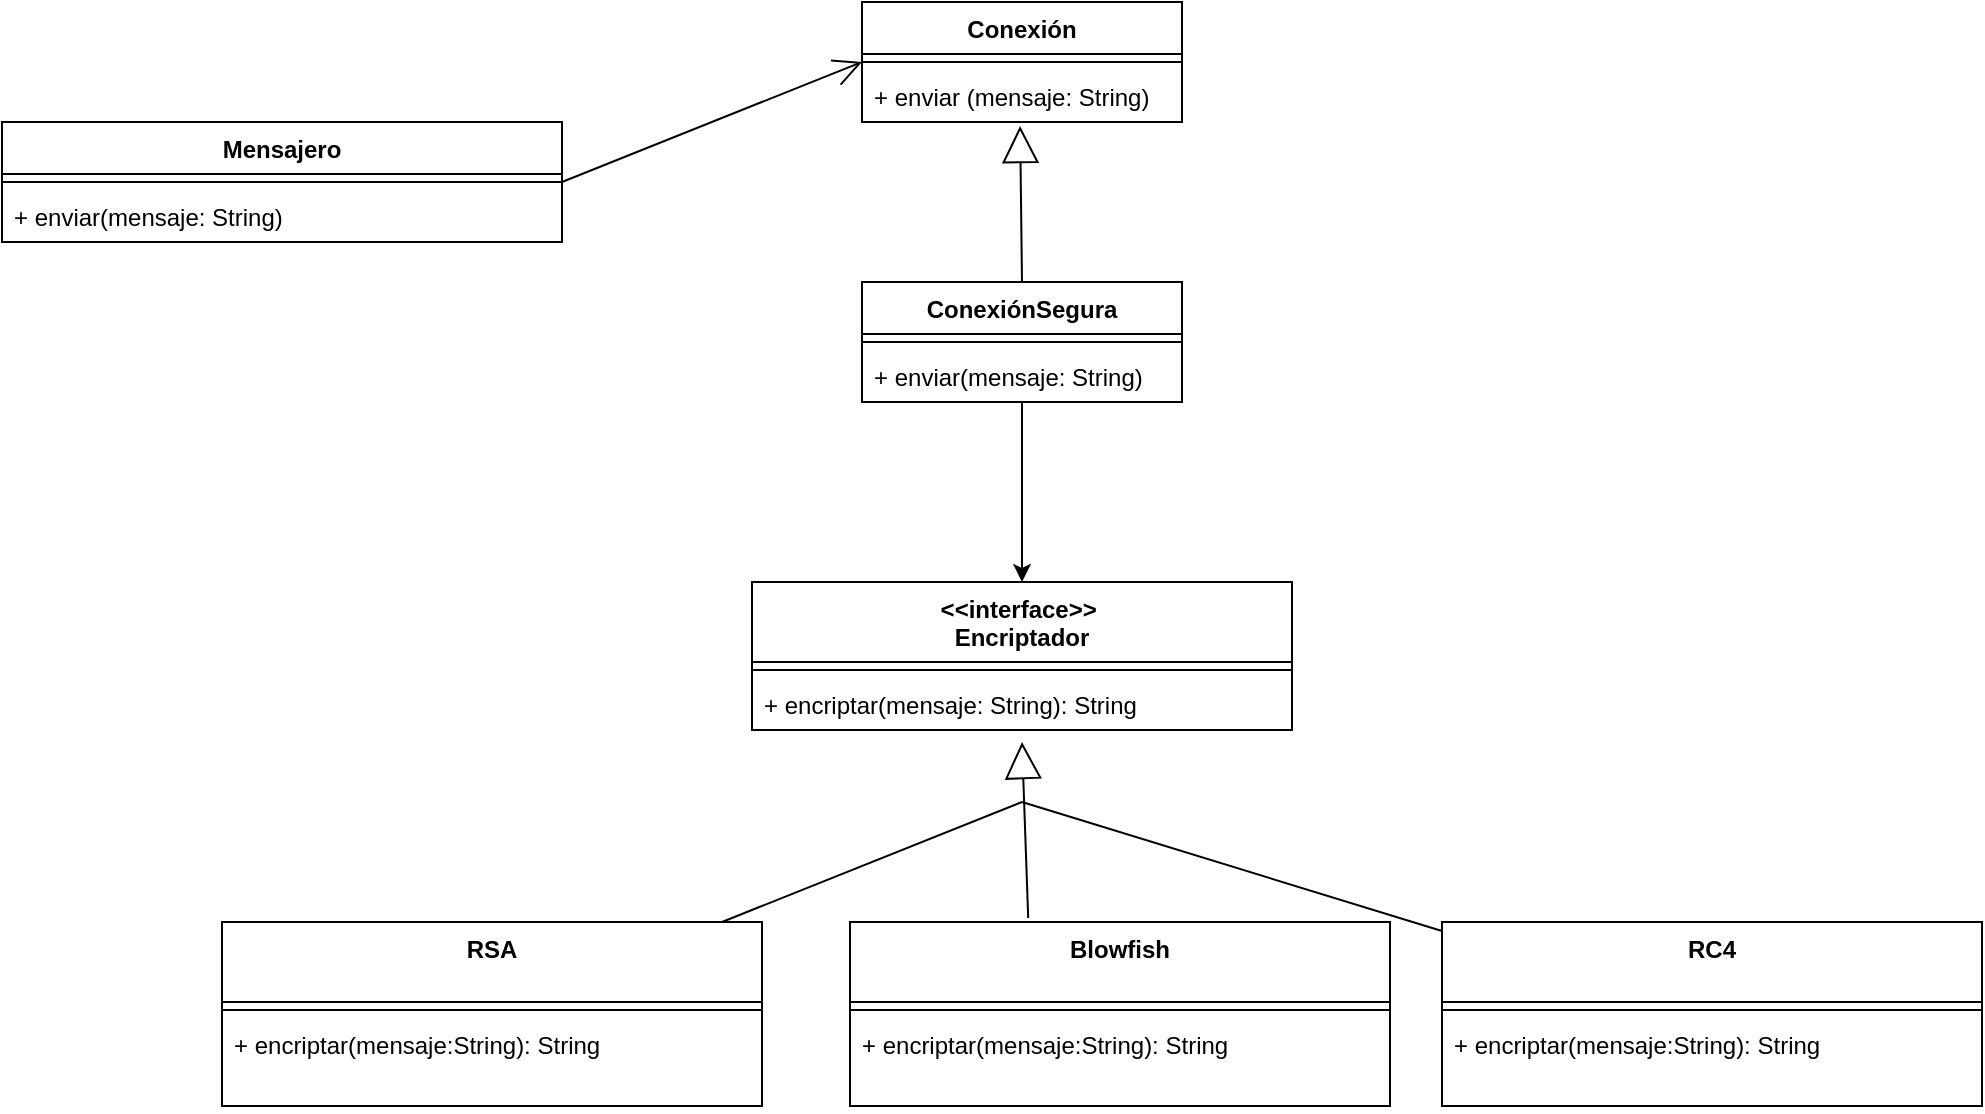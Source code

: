 <mxfile version="17.4.0" type="github">
  <diagram id="yCnUy8qV7EoQF44rxcWX" name="Page-1">
    <mxGraphModel dx="1529" dy="761" grid="1" gridSize="10" guides="1" tooltips="1" connect="1" arrows="1" fold="1" page="1" pageScale="1" pageWidth="827" pageHeight="1169" math="0" shadow="0">
      <root>
        <mxCell id="0" />
        <mxCell id="1" parent="0" />
        <mxCell id="4w5tyJyfuPNuH4oswGzw-1" value="Mensajero" style="swimlane;fontStyle=1;align=center;verticalAlign=top;childLayout=stackLayout;horizontal=1;startSize=26;horizontalStack=0;resizeParent=1;resizeParentMax=0;resizeLast=0;collapsible=1;marginBottom=0;" parent="1" vertex="1">
          <mxGeometry x="-10" y="350" width="280" height="60" as="geometry" />
        </mxCell>
        <mxCell id="4w5tyJyfuPNuH4oswGzw-3" value="" style="line;strokeWidth=1;fillColor=none;align=left;verticalAlign=middle;spacingTop=-1;spacingLeft=3;spacingRight=3;rotatable=0;labelPosition=right;points=[];portConstraint=eastwest;" parent="4w5tyJyfuPNuH4oswGzw-1" vertex="1">
          <mxGeometry y="26" width="280" height="8" as="geometry" />
        </mxCell>
        <mxCell id="4w5tyJyfuPNuH4oswGzw-4" value="+ enviar(mensaje: String)" style="text;strokeColor=none;fillColor=none;align=left;verticalAlign=top;spacingLeft=4;spacingRight=4;overflow=hidden;rotatable=0;points=[[0,0.5],[1,0.5]];portConstraint=eastwest;" parent="4w5tyJyfuPNuH4oswGzw-1" vertex="1">
          <mxGeometry y="34" width="280" height="26" as="geometry" />
        </mxCell>
        <mxCell id="4w5tyJyfuPNuH4oswGzw-8" value="Conexión" style="swimlane;fontStyle=1;align=center;verticalAlign=top;childLayout=stackLayout;horizontal=1;startSize=26;horizontalStack=0;resizeParent=1;resizeParentMax=0;resizeLast=0;collapsible=1;marginBottom=0;" parent="1" vertex="1">
          <mxGeometry x="420" y="290" width="160" height="60" as="geometry" />
        </mxCell>
        <mxCell id="4w5tyJyfuPNuH4oswGzw-10" value="" style="line;strokeWidth=1;fillColor=none;align=left;verticalAlign=middle;spacingTop=-1;spacingLeft=3;spacingRight=3;rotatable=0;labelPosition=right;points=[];portConstraint=eastwest;" parent="4w5tyJyfuPNuH4oswGzw-8" vertex="1">
          <mxGeometry y="26" width="160" height="8" as="geometry" />
        </mxCell>
        <mxCell id="4w5tyJyfuPNuH4oswGzw-11" value="+ enviar (mensaje: String)" style="text;strokeColor=none;fillColor=none;align=left;verticalAlign=top;spacingLeft=4;spacingRight=4;overflow=hidden;rotatable=0;points=[[0,0.5],[1,0.5]];portConstraint=eastwest;" parent="4w5tyJyfuPNuH4oswGzw-8" vertex="1">
          <mxGeometry y="34" width="160" height="26" as="geometry" />
        </mxCell>
        <mxCell id="4w5tyJyfuPNuH4oswGzw-13" value="" style="endArrow=open;endFill=1;endSize=12;html=1;rounded=0;exitX=1;exitY=0.5;exitDx=0;exitDy=0;entryX=0;entryY=0.5;entryDx=0;entryDy=0;entryPerimeter=0;" parent="1" source="4w5tyJyfuPNuH4oswGzw-1" target="4w5tyJyfuPNuH4oswGzw-10" edge="1">
          <mxGeometry width="160" relative="1" as="geometry">
            <mxPoint x="250" y="490" as="sourcePoint" />
            <mxPoint x="410" y="490" as="targetPoint" />
          </mxGeometry>
        </mxCell>
        <mxCell id="4w5tyJyfuPNuH4oswGzw-22" style="edgeStyle=orthogonalEdgeStyle;rounded=0;orthogonalLoop=1;jettySize=auto;html=1;" parent="1" source="4w5tyJyfuPNuH4oswGzw-14" target="4w5tyJyfuPNuH4oswGzw-18" edge="1">
          <mxGeometry relative="1" as="geometry" />
        </mxCell>
        <mxCell id="4w5tyJyfuPNuH4oswGzw-14" value="ConexiónSegura" style="swimlane;fontStyle=1;align=center;verticalAlign=top;childLayout=stackLayout;horizontal=1;startSize=26;horizontalStack=0;resizeParent=1;resizeParentMax=0;resizeLast=0;collapsible=1;marginBottom=0;" parent="1" vertex="1">
          <mxGeometry x="420" y="430" width="160" height="60" as="geometry" />
        </mxCell>
        <mxCell id="4w5tyJyfuPNuH4oswGzw-15" value="" style="line;strokeWidth=1;fillColor=none;align=left;verticalAlign=middle;spacingTop=-1;spacingLeft=3;spacingRight=3;rotatable=0;labelPosition=right;points=[];portConstraint=eastwest;" parent="4w5tyJyfuPNuH4oswGzw-14" vertex="1">
          <mxGeometry y="26" width="160" height="8" as="geometry" />
        </mxCell>
        <mxCell id="4w5tyJyfuPNuH4oswGzw-16" value="+ enviar(mensaje: String)" style="text;strokeColor=none;fillColor=none;align=left;verticalAlign=top;spacingLeft=4;spacingRight=4;overflow=hidden;rotatable=0;points=[[0,0.5],[1,0.5]];portConstraint=eastwest;" parent="4w5tyJyfuPNuH4oswGzw-14" vertex="1">
          <mxGeometry y="34" width="160" height="26" as="geometry" />
        </mxCell>
        <mxCell id="4w5tyJyfuPNuH4oswGzw-17" value="" style="endArrow=block;endSize=16;endFill=0;html=1;rounded=0;entryX=0.494;entryY=1.077;entryDx=0;entryDy=0;entryPerimeter=0;exitX=0.5;exitY=0;exitDx=0;exitDy=0;" parent="1" source="4w5tyJyfuPNuH4oswGzw-14" target="4w5tyJyfuPNuH4oswGzw-11" edge="1">
          <mxGeometry width="160" relative="1" as="geometry">
            <mxPoint x="250" y="490" as="sourcePoint" />
            <mxPoint x="410" y="490" as="targetPoint" />
          </mxGeometry>
        </mxCell>
        <mxCell id="4w5tyJyfuPNuH4oswGzw-18" value="&lt;&lt;interface&gt;&gt; &#xa;Encriptador" style="swimlane;fontStyle=1;align=center;verticalAlign=top;childLayout=stackLayout;horizontal=1;startSize=40;horizontalStack=0;resizeParent=1;resizeParentMax=0;resizeLast=0;collapsible=1;marginBottom=0;" parent="1" vertex="1">
          <mxGeometry x="365" y="580" width="270" height="74" as="geometry" />
        </mxCell>
        <mxCell id="4w5tyJyfuPNuH4oswGzw-20" value="" style="line;strokeWidth=1;fillColor=none;align=left;verticalAlign=middle;spacingTop=-1;spacingLeft=3;spacingRight=3;rotatable=0;labelPosition=right;points=[];portConstraint=eastwest;" parent="4w5tyJyfuPNuH4oswGzw-18" vertex="1">
          <mxGeometry y="40" width="270" height="8" as="geometry" />
        </mxCell>
        <mxCell id="4w5tyJyfuPNuH4oswGzw-21" value="+ encriptar(mensaje: String): String" style="text;strokeColor=none;fillColor=none;align=left;verticalAlign=top;spacingLeft=4;spacingRight=4;overflow=hidden;rotatable=0;points=[[0,0.5],[1,0.5]];portConstraint=eastwest;" parent="4w5tyJyfuPNuH4oswGzw-18" vertex="1">
          <mxGeometry y="48" width="270" height="26" as="geometry" />
        </mxCell>
        <mxCell id="4w5tyJyfuPNuH4oswGzw-23" value="RSA" style="swimlane;fontStyle=1;align=center;verticalAlign=top;childLayout=stackLayout;horizontal=1;startSize=40;horizontalStack=0;resizeParent=1;resizeParentMax=0;resizeLast=0;collapsible=1;marginBottom=0;" parent="1" vertex="1">
          <mxGeometry x="100" y="750" width="270" height="92" as="geometry" />
        </mxCell>
        <mxCell id="4w5tyJyfuPNuH4oswGzw-24" value="" style="line;strokeWidth=1;fillColor=none;align=left;verticalAlign=middle;spacingTop=-1;spacingLeft=3;spacingRight=3;rotatable=0;labelPosition=right;points=[];portConstraint=eastwest;" parent="4w5tyJyfuPNuH4oswGzw-23" vertex="1">
          <mxGeometry y="40" width="270" height="8" as="geometry" />
        </mxCell>
        <mxCell id="4w5tyJyfuPNuH4oswGzw-25" value="+ encriptar(mensaje:String): String" style="text;strokeColor=none;fillColor=none;align=left;verticalAlign=top;spacingLeft=4;spacingRight=4;overflow=hidden;rotatable=0;points=[[0,0.5],[1,0.5]];portConstraint=eastwest;" parent="4w5tyJyfuPNuH4oswGzw-23" vertex="1">
          <mxGeometry y="48" width="270" height="44" as="geometry" />
        </mxCell>
        <mxCell id="4w5tyJyfuPNuH4oswGzw-26" value="Blowfish" style="swimlane;fontStyle=1;align=center;verticalAlign=top;childLayout=stackLayout;horizontal=1;startSize=40;horizontalStack=0;resizeParent=1;resizeParentMax=0;resizeLast=0;collapsible=1;marginBottom=0;" parent="1" vertex="1">
          <mxGeometry x="414" y="750" width="270" height="92" as="geometry" />
        </mxCell>
        <mxCell id="4w5tyJyfuPNuH4oswGzw-27" value="" style="line;strokeWidth=1;fillColor=none;align=left;verticalAlign=middle;spacingTop=-1;spacingLeft=3;spacingRight=3;rotatable=0;labelPosition=right;points=[];portConstraint=eastwest;" parent="4w5tyJyfuPNuH4oswGzw-26" vertex="1">
          <mxGeometry y="40" width="270" height="8" as="geometry" />
        </mxCell>
        <mxCell id="4w5tyJyfuPNuH4oswGzw-28" value="+ encriptar(mensaje:String): String" style="text;strokeColor=none;fillColor=none;align=left;verticalAlign=top;spacingLeft=4;spacingRight=4;overflow=hidden;rotatable=0;points=[[0,0.5],[1,0.5]];portConstraint=eastwest;" parent="4w5tyJyfuPNuH4oswGzw-26" vertex="1">
          <mxGeometry y="48" width="270" height="44" as="geometry" />
        </mxCell>
        <mxCell id="4w5tyJyfuPNuH4oswGzw-29" value="RC4" style="swimlane;fontStyle=1;align=center;verticalAlign=top;childLayout=stackLayout;horizontal=1;startSize=40;horizontalStack=0;resizeParent=1;resizeParentMax=0;resizeLast=0;collapsible=1;marginBottom=0;" parent="1" vertex="1">
          <mxGeometry x="710" y="750" width="270" height="92" as="geometry" />
        </mxCell>
        <mxCell id="4w5tyJyfuPNuH4oswGzw-30" value="" style="line;strokeWidth=1;fillColor=none;align=left;verticalAlign=middle;spacingTop=-1;spacingLeft=3;spacingRight=3;rotatable=0;labelPosition=right;points=[];portConstraint=eastwest;" parent="4w5tyJyfuPNuH4oswGzw-29" vertex="1">
          <mxGeometry y="40" width="270" height="8" as="geometry" />
        </mxCell>
        <mxCell id="4w5tyJyfuPNuH4oswGzw-31" value="+ encriptar(mensaje:String): String" style="text;strokeColor=none;fillColor=none;align=left;verticalAlign=top;spacingLeft=4;spacingRight=4;overflow=hidden;rotatable=0;points=[[0,0.5],[1,0.5]];portConstraint=eastwest;" parent="4w5tyJyfuPNuH4oswGzw-29" vertex="1">
          <mxGeometry y="48" width="270" height="44" as="geometry" />
        </mxCell>
        <mxCell id="4w5tyJyfuPNuH4oswGzw-32" value="" style="endArrow=block;endSize=16;endFill=0;html=1;rounded=0;entryX=0.5;entryY=1.231;entryDx=0;entryDy=0;entryPerimeter=0;exitX=0.33;exitY=-0.022;exitDx=0;exitDy=0;exitPerimeter=0;" parent="1" source="4w5tyJyfuPNuH4oswGzw-26" target="4w5tyJyfuPNuH4oswGzw-21" edge="1">
          <mxGeometry width="160" relative="1" as="geometry">
            <mxPoint x="510" y="440" as="sourcePoint" />
            <mxPoint x="509.04" y="362.002" as="targetPoint" />
          </mxGeometry>
        </mxCell>
        <mxCell id="4w5tyJyfuPNuH4oswGzw-35" value="" style="endArrow=none;html=1;rounded=0;" parent="1" source="4w5tyJyfuPNuH4oswGzw-23" edge="1">
          <mxGeometry width="50" height="50" relative="1" as="geometry">
            <mxPoint x="350" y="520" as="sourcePoint" />
            <mxPoint x="500" y="690" as="targetPoint" />
          </mxGeometry>
        </mxCell>
        <mxCell id="4w5tyJyfuPNuH4oswGzw-36" value="" style="endArrow=none;html=1;rounded=0;" parent="1" source="4w5tyJyfuPNuH4oswGzw-29" edge="1">
          <mxGeometry width="50" height="50" relative="1" as="geometry">
            <mxPoint x="360" y="760" as="sourcePoint" />
            <mxPoint x="500" y="690" as="targetPoint" />
          </mxGeometry>
        </mxCell>
      </root>
    </mxGraphModel>
  </diagram>
</mxfile>
